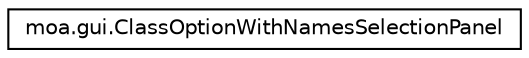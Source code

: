 digraph G
{
  edge [fontname="Helvetica",fontsize="10",labelfontname="Helvetica",labelfontsize="10"];
  node [fontname="Helvetica",fontsize="10",shape=record];
  rankdir=LR;
  Node1 [label="moa.gui.ClassOptionWithNamesSelectionPanel",height=0.2,width=0.4,color="black", fillcolor="white", style="filled",URL="$classmoa_1_1gui_1_1ClassOptionWithNamesSelectionPanel.html"];
}
